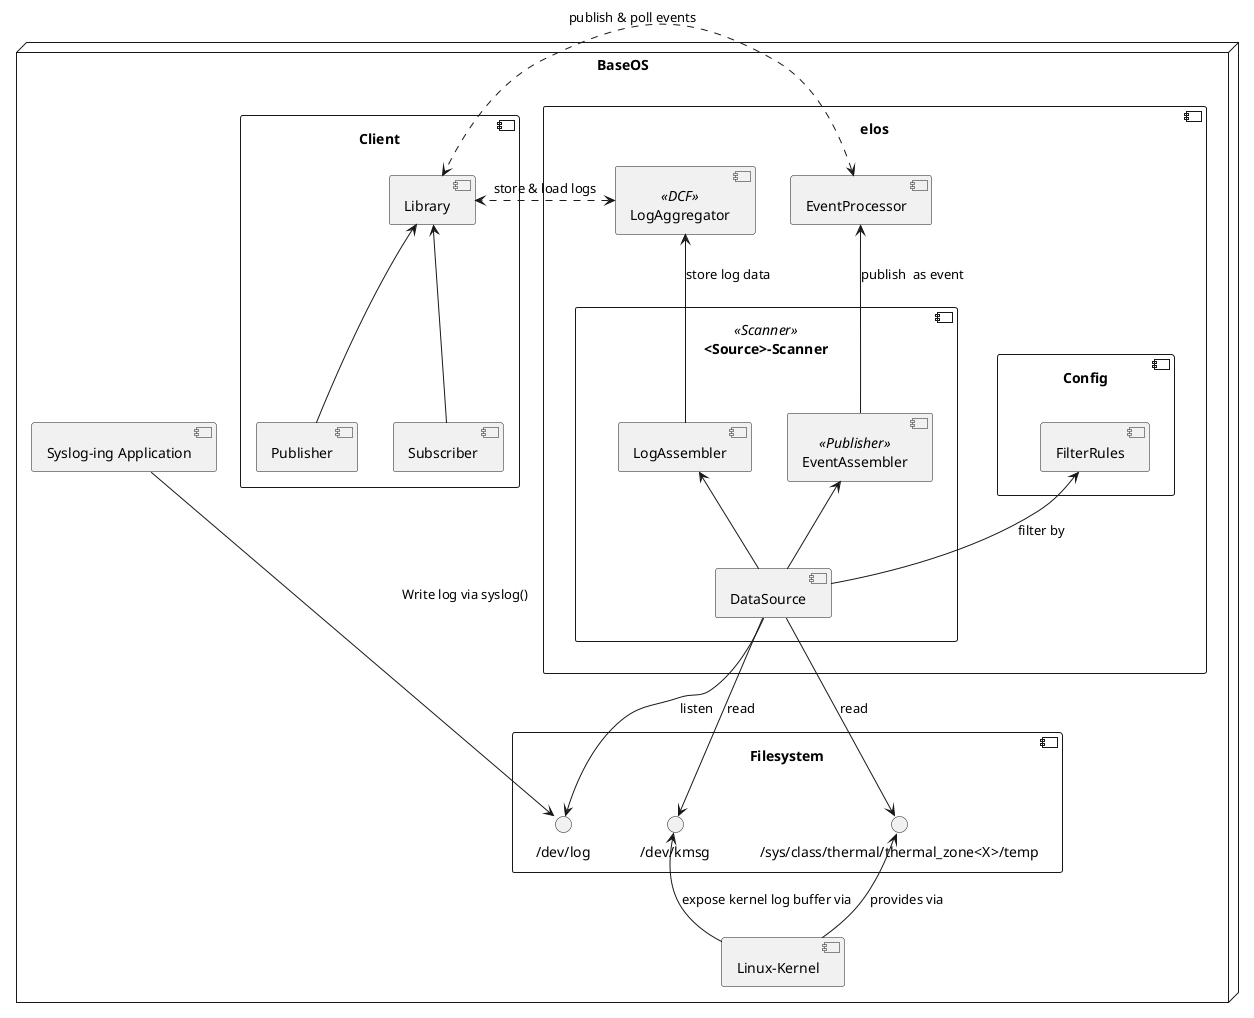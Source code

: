 @startuml

node BaseOS {
  together {
    component elos {
      component EventProcessor
      component LogAggregator <<DCF>>
      component <Source>-Scanner <<Scanner>> as Scanner {
        component EventAssembler <<Publisher>>
        component LogAssembler
        component DataSource
      }
      component Config {
        component FilterRules
      }
    }

    component Client {
      component Library
      component Publisher as pub_client
      component Subscriber
    }
  }

  component Syslog_App as "Syslog-ing Application"

  component Filesystem {
    interface "/dev/log" as dev_log
    interface "/dev/kmsg" as dev_kmsg
    interface "/sys/class/thermal/thermal_zone<X>/temp" as sys_temp
  }

  component Kernel as "Linux-Kernel"

  Kernel -up-> dev_kmsg : expose kernel log buffer via
  Kernel -up-> sys_temp : provides via

  Syslog_App --> dev_log : Write log via syslog()
  Syslog_App -[hidden]left-> Scanner

  Scanner -[hidden]left-> Config

  DataSource --> dev_kmsg : read
  DataSource --> dev_log : listen
  DataSource -left-> FilterRules : filter by
  DataSource --> sys_temp : read

  DataSource -up-> EventAssembler
  DataSource -up-> LogAssembler

  EventAssembler -up-> EventProcessor : publish  as event
  LogAssembler -up-> LogAggregator : store log data

  EventProcessor <-right..-> Library : publish & poll events
  LogAggregator <-right..-> Library : store & load logs

  Library <-down- pub_client
  Library <-down- Subscriber
}

@enduml
